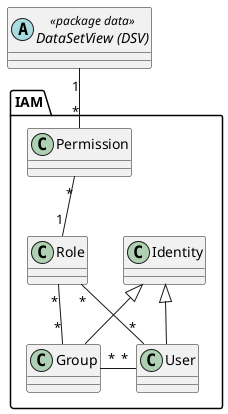 @startuml
abstract class "DataSetView (DSV)" as dsv << package data >>

package IAM {
class "Identity" as ident
class "Group" as grp
class "User" as usr
class "Role" as role
class "Permission" as perm

ident <|-- grp
ident <|-- usr

perm "*" -- "1" role
role "*" -- "*" usr
role "*" -- "*" grp
grp "*" -right- "*" usr
}

dsv "1" -- "*" perm
@enduml